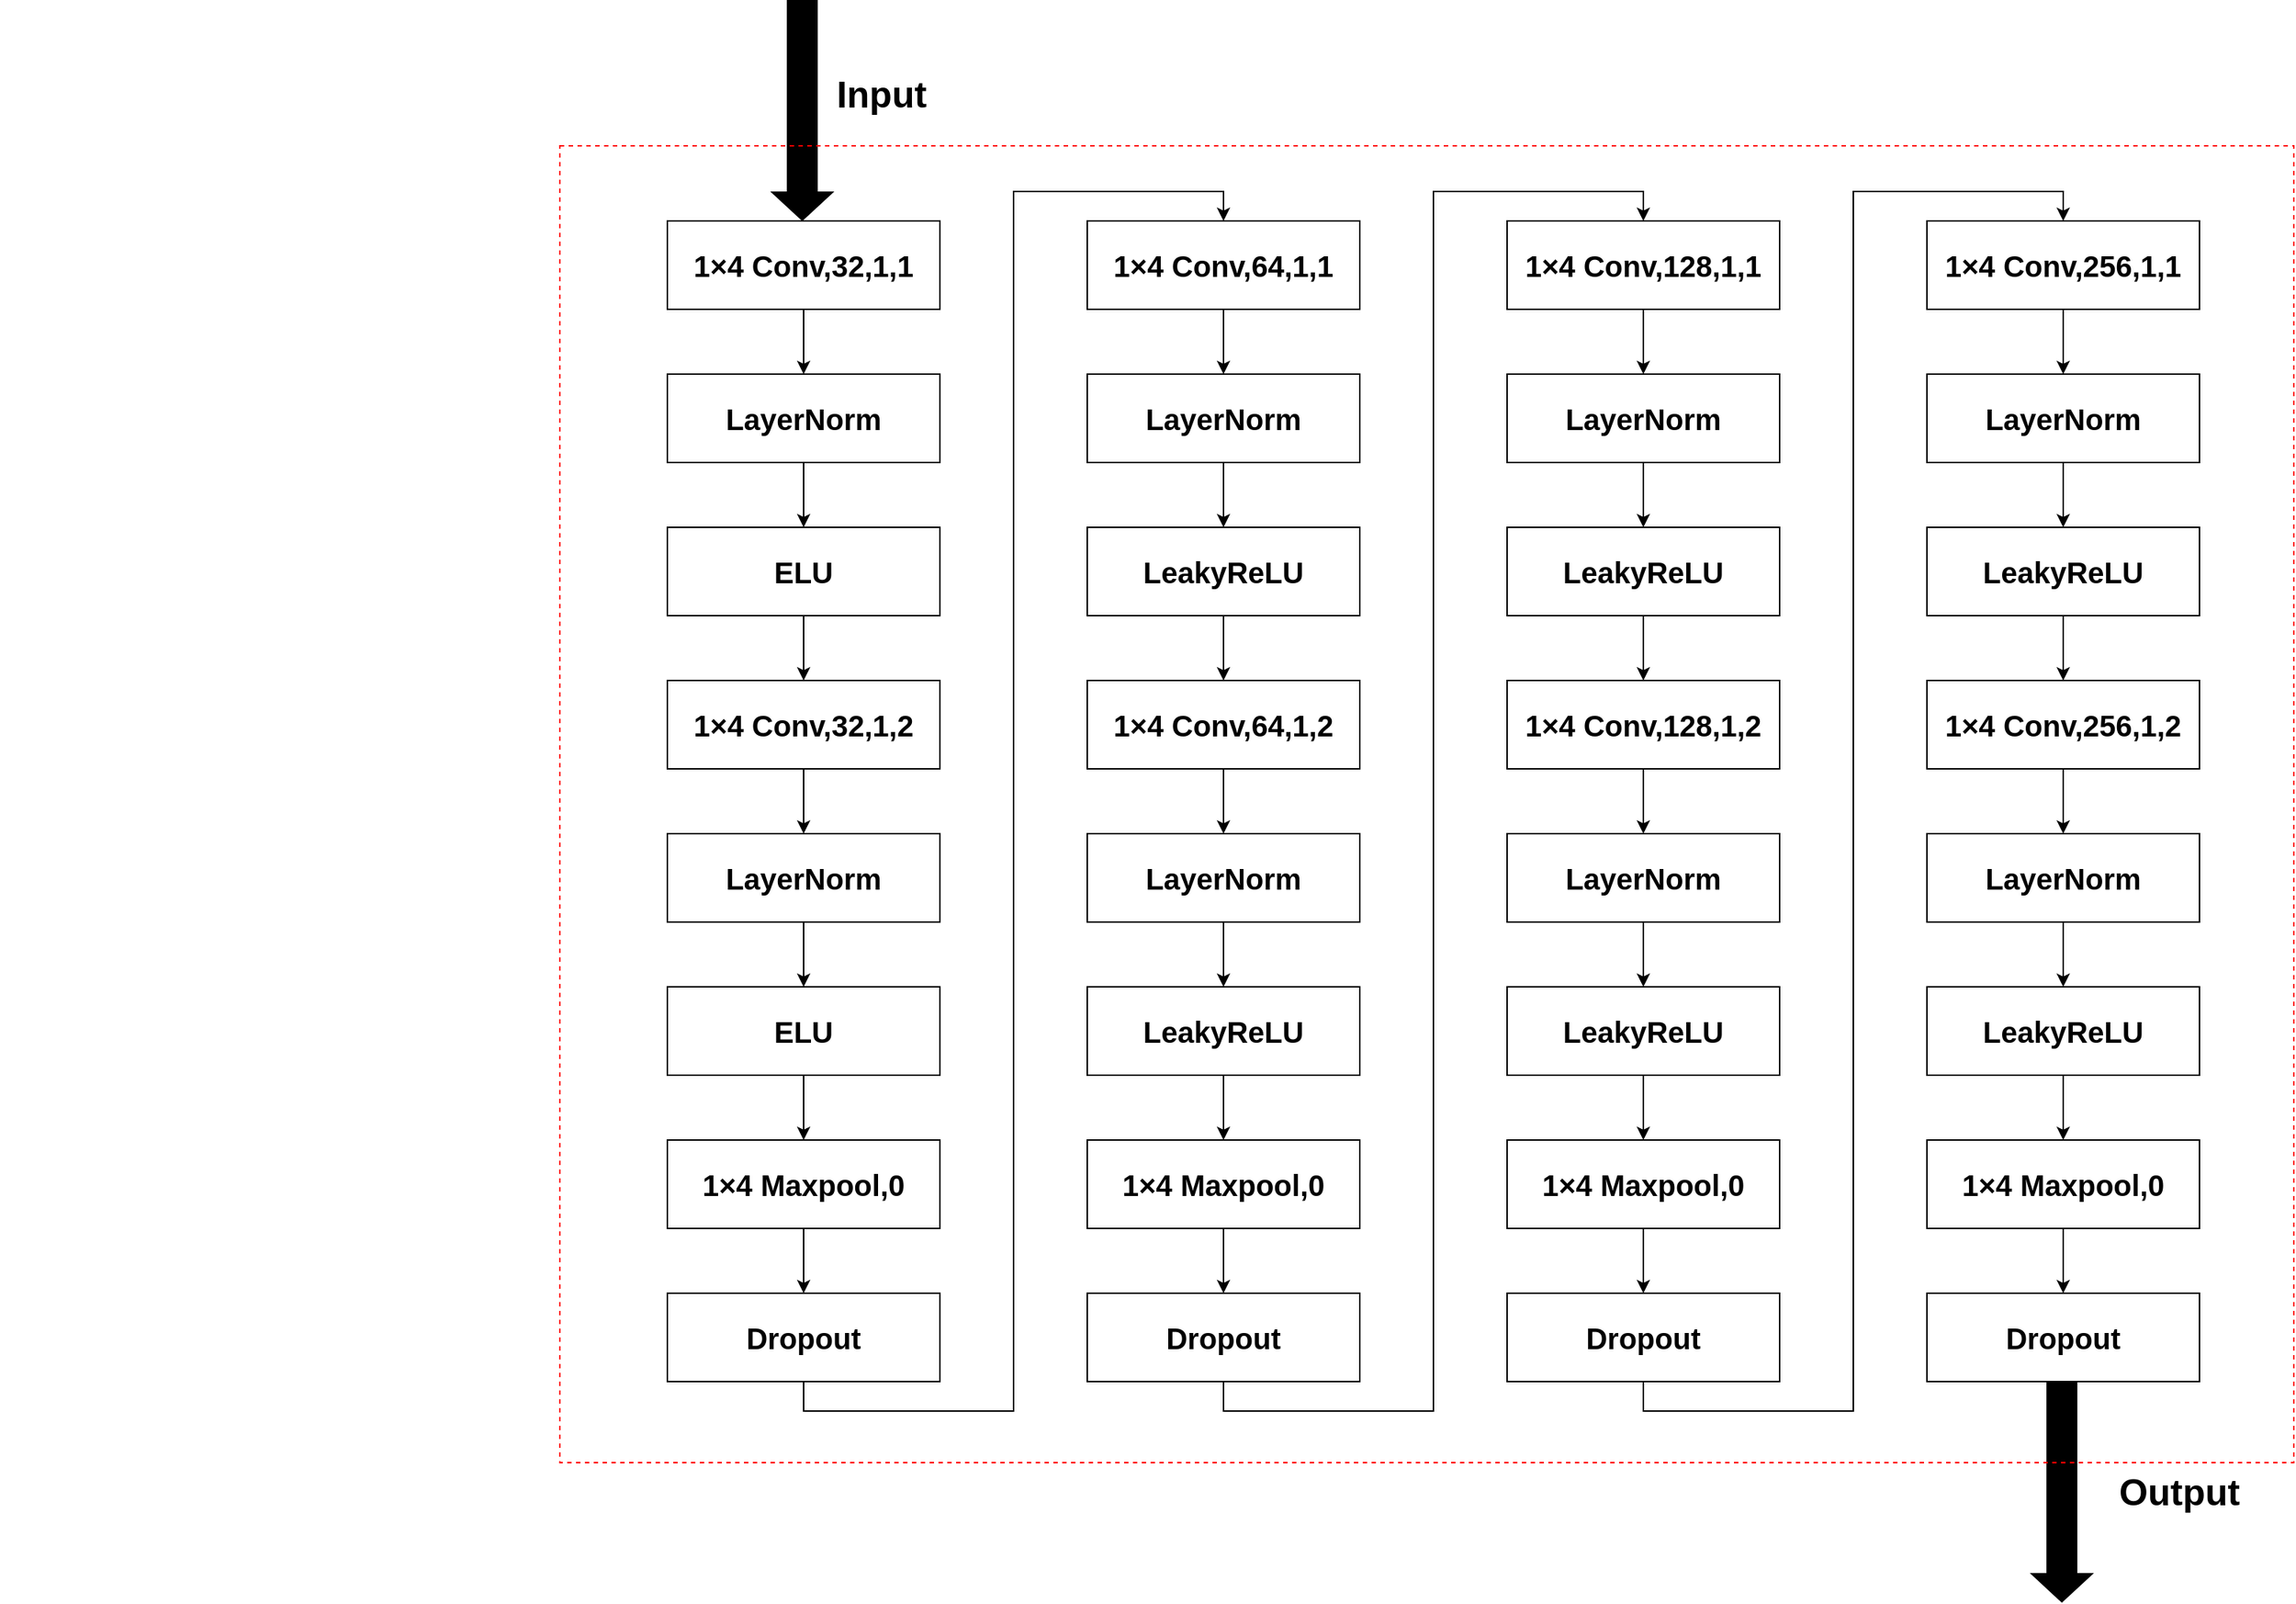 <mxfile version="24.1.0" type="github">
  <diagram name="第 1 页" id="6DrWbeyX54Hoq6Tx1pMQ">
    <mxGraphModel dx="2900" dy="1478" grid="0" gridSize="10" guides="1" tooltips="1" connect="1" arrows="1" fold="1" page="0" pageScale="1" pageWidth="827" pageHeight="1169" math="0" shadow="0">
      <root>
        <mxCell id="0" />
        <mxCell id="1" parent="0" />
        <mxCell id="KZBWOpLFLfcfZ-j2mW6E-1" value="&lt;b&gt;&lt;font style=&quot;font-size: 20px;&quot;&gt;1&lt;/font&gt;&lt;/b&gt;&lt;span&gt;&lt;b&gt;&lt;font style=&quot;font-size: 20px;&quot;&gt;×&lt;/font&gt;&lt;/b&gt;&lt;/span&gt;&lt;b&gt;&lt;font style=&quot;font-size: 20px;&quot;&gt;4 Conv,32,1,1&lt;/font&gt;&lt;/b&gt;" style="rounded=0;whiteSpace=wrap;html=1;" vertex="1" parent="1">
          <mxGeometry x="29" y="95" width="185" height="60" as="geometry" />
        </mxCell>
        <mxCell id="KZBWOpLFLfcfZ-j2mW6E-10" style="edgeStyle=orthogonalEdgeStyle;rounded=0;orthogonalLoop=1;jettySize=auto;html=1;exitX=0.5;exitY=1;exitDx=0;exitDy=0;entryX=0.5;entryY=0;entryDx=0;entryDy=0;" edge="1" parent="1" source="KZBWOpLFLfcfZ-j2mW6E-2" target="KZBWOpLFLfcfZ-j2mW6E-3">
          <mxGeometry relative="1" as="geometry" />
        </mxCell>
        <mxCell id="KZBWOpLFLfcfZ-j2mW6E-2" value="&lt;b&gt;&lt;font style=&quot;font-size: 20px;&quot;&gt;LayerNorm&lt;/font&gt;&lt;/b&gt;" style="rounded=0;whiteSpace=wrap;html=1;" vertex="1" parent="1">
          <mxGeometry x="29" y="199" width="185" height="60" as="geometry" />
        </mxCell>
        <mxCell id="KZBWOpLFLfcfZ-j2mW6E-12" style="edgeStyle=orthogonalEdgeStyle;rounded=0;orthogonalLoop=1;jettySize=auto;html=1;exitX=0.5;exitY=1;exitDx=0;exitDy=0;entryX=0.5;entryY=0;entryDx=0;entryDy=0;" edge="1" parent="1" source="KZBWOpLFLfcfZ-j2mW6E-3" target="KZBWOpLFLfcfZ-j2mW6E-4">
          <mxGeometry relative="1" as="geometry" />
        </mxCell>
        <mxCell id="KZBWOpLFLfcfZ-j2mW6E-3" value="&lt;font style=&quot;font-size: 20px;&quot;&gt;&lt;b&gt;ELU&lt;/b&gt;&lt;/font&gt;" style="rounded=0;whiteSpace=wrap;html=1;" vertex="1" parent="1">
          <mxGeometry x="29" y="303" width="185" height="60" as="geometry" />
        </mxCell>
        <mxCell id="KZBWOpLFLfcfZ-j2mW6E-13" style="edgeStyle=orthogonalEdgeStyle;rounded=0;orthogonalLoop=1;jettySize=auto;html=1;exitX=0.5;exitY=1;exitDx=0;exitDy=0;entryX=0.5;entryY=0;entryDx=0;entryDy=0;" edge="1" parent="1" source="KZBWOpLFLfcfZ-j2mW6E-4" target="KZBWOpLFLfcfZ-j2mW6E-5">
          <mxGeometry relative="1" as="geometry" />
        </mxCell>
        <mxCell id="KZBWOpLFLfcfZ-j2mW6E-4" value="&lt;b&gt;&lt;font style=&quot;font-size: 20px;&quot;&gt;1&lt;/font&gt;&lt;/b&gt;&lt;span&gt;&lt;b&gt;&lt;font style=&quot;font-size: 20px;&quot;&gt;×&lt;/font&gt;&lt;/b&gt;&lt;/span&gt;&lt;b&gt;&lt;font style=&quot;font-size: 20px;&quot;&gt;4 Conv,32,1,2&lt;/font&gt;&lt;/b&gt;" style="rounded=0;whiteSpace=wrap;html=1;" vertex="1" parent="1">
          <mxGeometry x="29" y="407" width="185" height="60" as="geometry" />
        </mxCell>
        <mxCell id="KZBWOpLFLfcfZ-j2mW6E-14" style="edgeStyle=orthogonalEdgeStyle;rounded=0;orthogonalLoop=1;jettySize=auto;html=1;exitX=0.5;exitY=1;exitDx=0;exitDy=0;entryX=0.5;entryY=0;entryDx=0;entryDy=0;" edge="1" parent="1" source="KZBWOpLFLfcfZ-j2mW6E-5" target="KZBWOpLFLfcfZ-j2mW6E-6">
          <mxGeometry relative="1" as="geometry" />
        </mxCell>
        <mxCell id="KZBWOpLFLfcfZ-j2mW6E-5" value="&lt;b&gt;&lt;font style=&quot;font-size: 20px;&quot;&gt;LayerNorm&lt;/font&gt;&lt;/b&gt;" style="rounded=0;whiteSpace=wrap;html=1;" vertex="1" parent="1">
          <mxGeometry x="29" y="511" width="185" height="60" as="geometry" />
        </mxCell>
        <mxCell id="KZBWOpLFLfcfZ-j2mW6E-15" style="edgeStyle=orthogonalEdgeStyle;rounded=0;orthogonalLoop=1;jettySize=auto;html=1;exitX=0.5;exitY=1;exitDx=0;exitDy=0;entryX=0.5;entryY=0;entryDx=0;entryDy=0;" edge="1" parent="1" source="KZBWOpLFLfcfZ-j2mW6E-6" target="KZBWOpLFLfcfZ-j2mW6E-7">
          <mxGeometry relative="1" as="geometry" />
        </mxCell>
        <mxCell id="KZBWOpLFLfcfZ-j2mW6E-6" value="&lt;font style=&quot;font-size: 20px;&quot;&gt;&lt;b&gt;ELU&lt;/b&gt;&lt;/font&gt;" style="rounded=0;whiteSpace=wrap;html=1;" vertex="1" parent="1">
          <mxGeometry x="29" y="615" width="185" height="60" as="geometry" />
        </mxCell>
        <mxCell id="KZBWOpLFLfcfZ-j2mW6E-16" style="edgeStyle=orthogonalEdgeStyle;rounded=0;orthogonalLoop=1;jettySize=auto;html=1;exitX=0.5;exitY=1;exitDx=0;exitDy=0;entryX=0.5;entryY=0;entryDx=0;entryDy=0;" edge="1" parent="1" source="KZBWOpLFLfcfZ-j2mW6E-7" target="KZBWOpLFLfcfZ-j2mW6E-8">
          <mxGeometry relative="1" as="geometry" />
        </mxCell>
        <mxCell id="KZBWOpLFLfcfZ-j2mW6E-7" value="&lt;b&gt;&lt;font style=&quot;font-size: 20px;&quot;&gt;1&lt;/font&gt;&lt;/b&gt;&lt;span&gt;&lt;b&gt;&lt;font style=&quot;font-size: 20px;&quot;&gt;×&lt;/font&gt;&lt;/b&gt;&lt;/span&gt;&lt;b&gt;&lt;font style=&quot;font-size: 20px;&quot;&gt;4 Maxpool,0&lt;/font&gt;&lt;/b&gt;" style="rounded=0;whiteSpace=wrap;html=1;" vertex="1" parent="1">
          <mxGeometry x="29" y="719" width="185" height="60" as="geometry" />
        </mxCell>
        <mxCell id="KZBWOpLFLfcfZ-j2mW6E-63" style="edgeStyle=orthogonalEdgeStyle;rounded=0;orthogonalLoop=1;jettySize=auto;html=1;exitX=0.5;exitY=1;exitDx=0;exitDy=0;entryX=0.5;entryY=0;entryDx=0;entryDy=0;" edge="1" parent="1" source="KZBWOpLFLfcfZ-j2mW6E-8" target="KZBWOpLFLfcfZ-j2mW6E-17">
          <mxGeometry relative="1" as="geometry" />
        </mxCell>
        <mxCell id="KZBWOpLFLfcfZ-j2mW6E-8" value="&lt;b&gt;&lt;font style=&quot;font-size: 20px;&quot;&gt;Dropout&lt;/font&gt;&lt;/b&gt;" style="rounded=0;whiteSpace=wrap;html=1;" vertex="1" parent="1">
          <mxGeometry x="29" y="823" width="185" height="60" as="geometry" />
        </mxCell>
        <mxCell id="KZBWOpLFLfcfZ-j2mW6E-9" value="" style="endArrow=classic;html=1;rounded=0;exitX=0.5;exitY=1;exitDx=0;exitDy=0;" edge="1" parent="1" source="KZBWOpLFLfcfZ-j2mW6E-1" target="KZBWOpLFLfcfZ-j2mW6E-2">
          <mxGeometry width="50" height="50" relative="1" as="geometry">
            <mxPoint x="487" y="474" as="sourcePoint" />
            <mxPoint x="537" y="424" as="targetPoint" />
          </mxGeometry>
        </mxCell>
        <mxCell id="KZBWOpLFLfcfZ-j2mW6E-17" value="&lt;b&gt;&lt;font style=&quot;font-size: 20px;&quot;&gt;1&lt;/font&gt;&lt;/b&gt;&lt;span&gt;&lt;b&gt;&lt;font style=&quot;font-size: 20px;&quot;&gt;×&lt;/font&gt;&lt;/b&gt;&lt;/span&gt;&lt;b&gt;&lt;font style=&quot;font-size: 20px;&quot;&gt;4 Conv,64,1,1&lt;/font&gt;&lt;/b&gt;" style="rounded=0;whiteSpace=wrap;html=1;" vertex="1" parent="1">
          <mxGeometry x="314" y="95" width="185" height="60" as="geometry" />
        </mxCell>
        <mxCell id="KZBWOpLFLfcfZ-j2mW6E-18" style="edgeStyle=orthogonalEdgeStyle;rounded=0;orthogonalLoop=1;jettySize=auto;html=1;exitX=0.5;exitY=1;exitDx=0;exitDy=0;entryX=0.5;entryY=0;entryDx=0;entryDy=0;" edge="1" parent="1" source="KZBWOpLFLfcfZ-j2mW6E-19" target="KZBWOpLFLfcfZ-j2mW6E-21">
          <mxGeometry relative="1" as="geometry" />
        </mxCell>
        <mxCell id="KZBWOpLFLfcfZ-j2mW6E-19" value="&lt;b&gt;&lt;font style=&quot;font-size: 20px;&quot;&gt;LayerNorm&lt;/font&gt;&lt;/b&gt;" style="rounded=0;whiteSpace=wrap;html=1;" vertex="1" parent="1">
          <mxGeometry x="314" y="199" width="185" height="60" as="geometry" />
        </mxCell>
        <mxCell id="KZBWOpLFLfcfZ-j2mW6E-20" style="edgeStyle=orthogonalEdgeStyle;rounded=0;orthogonalLoop=1;jettySize=auto;html=1;exitX=0.5;exitY=1;exitDx=0;exitDy=0;entryX=0.5;entryY=0;entryDx=0;entryDy=0;" edge="1" parent="1" source="KZBWOpLFLfcfZ-j2mW6E-21" target="KZBWOpLFLfcfZ-j2mW6E-23">
          <mxGeometry relative="1" as="geometry" />
        </mxCell>
        <mxCell id="KZBWOpLFLfcfZ-j2mW6E-21" value="&lt;b style=&quot;font-size: 20px;&quot;&gt;LeakyReLU&lt;/b&gt;" style="rounded=0;whiteSpace=wrap;html=1;" vertex="1" parent="1">
          <mxGeometry x="314" y="303" width="185" height="60" as="geometry" />
        </mxCell>
        <mxCell id="KZBWOpLFLfcfZ-j2mW6E-22" style="edgeStyle=orthogonalEdgeStyle;rounded=0;orthogonalLoop=1;jettySize=auto;html=1;exitX=0.5;exitY=1;exitDx=0;exitDy=0;entryX=0.5;entryY=0;entryDx=0;entryDy=0;" edge="1" parent="1" source="KZBWOpLFLfcfZ-j2mW6E-23" target="KZBWOpLFLfcfZ-j2mW6E-25">
          <mxGeometry relative="1" as="geometry" />
        </mxCell>
        <mxCell id="KZBWOpLFLfcfZ-j2mW6E-23" value="&lt;b&gt;&lt;font style=&quot;font-size: 20px;&quot;&gt;1&lt;/font&gt;&lt;/b&gt;&lt;span&gt;&lt;b&gt;&lt;font style=&quot;font-size: 20px;&quot;&gt;×&lt;/font&gt;&lt;/b&gt;&lt;/span&gt;&lt;b&gt;&lt;font style=&quot;font-size: 20px;&quot;&gt;4 Conv,64,1,2&lt;/font&gt;&lt;/b&gt;" style="rounded=0;whiteSpace=wrap;html=1;" vertex="1" parent="1">
          <mxGeometry x="314" y="407" width="185" height="60" as="geometry" />
        </mxCell>
        <mxCell id="KZBWOpLFLfcfZ-j2mW6E-24" style="edgeStyle=orthogonalEdgeStyle;rounded=0;orthogonalLoop=1;jettySize=auto;html=1;exitX=0.5;exitY=1;exitDx=0;exitDy=0;entryX=0.5;entryY=0;entryDx=0;entryDy=0;" edge="1" parent="1" source="KZBWOpLFLfcfZ-j2mW6E-25" target="KZBWOpLFLfcfZ-j2mW6E-27">
          <mxGeometry relative="1" as="geometry" />
        </mxCell>
        <mxCell id="KZBWOpLFLfcfZ-j2mW6E-25" value="&lt;b&gt;&lt;font style=&quot;font-size: 20px;&quot;&gt;LayerNorm&lt;/font&gt;&lt;/b&gt;" style="rounded=0;whiteSpace=wrap;html=1;" vertex="1" parent="1">
          <mxGeometry x="314" y="511" width="185" height="60" as="geometry" />
        </mxCell>
        <mxCell id="KZBWOpLFLfcfZ-j2mW6E-26" style="edgeStyle=orthogonalEdgeStyle;rounded=0;orthogonalLoop=1;jettySize=auto;html=1;exitX=0.5;exitY=1;exitDx=0;exitDy=0;entryX=0.5;entryY=0;entryDx=0;entryDy=0;" edge="1" parent="1" source="KZBWOpLFLfcfZ-j2mW6E-27" target="KZBWOpLFLfcfZ-j2mW6E-29">
          <mxGeometry relative="1" as="geometry" />
        </mxCell>
        <mxCell id="KZBWOpLFLfcfZ-j2mW6E-27" value="&lt;b style=&quot;font-size: 20px;&quot;&gt;LeakyReLU&lt;/b&gt;" style="rounded=0;whiteSpace=wrap;html=1;" vertex="1" parent="1">
          <mxGeometry x="314" y="615" width="185" height="60" as="geometry" />
        </mxCell>
        <mxCell id="KZBWOpLFLfcfZ-j2mW6E-28" style="edgeStyle=orthogonalEdgeStyle;rounded=0;orthogonalLoop=1;jettySize=auto;html=1;exitX=0.5;exitY=1;exitDx=0;exitDy=0;entryX=0.5;entryY=0;entryDx=0;entryDy=0;" edge="1" parent="1" source="KZBWOpLFLfcfZ-j2mW6E-29" target="KZBWOpLFLfcfZ-j2mW6E-30">
          <mxGeometry relative="1" as="geometry" />
        </mxCell>
        <mxCell id="KZBWOpLFLfcfZ-j2mW6E-29" value="&lt;b&gt;&lt;font style=&quot;font-size: 20px;&quot;&gt;1&lt;/font&gt;&lt;/b&gt;&lt;span&gt;&lt;b&gt;&lt;font style=&quot;font-size: 20px;&quot;&gt;×&lt;/font&gt;&lt;/b&gt;&lt;/span&gt;&lt;b&gt;&lt;font style=&quot;font-size: 20px;&quot;&gt;4 Maxpool,0&lt;/font&gt;&lt;/b&gt;" style="rounded=0;whiteSpace=wrap;html=1;" vertex="1" parent="1">
          <mxGeometry x="314" y="719" width="185" height="60" as="geometry" />
        </mxCell>
        <mxCell id="KZBWOpLFLfcfZ-j2mW6E-64" style="edgeStyle=orthogonalEdgeStyle;rounded=0;orthogonalLoop=1;jettySize=auto;html=1;exitX=0.5;exitY=1;exitDx=0;exitDy=0;entryX=0.5;entryY=0;entryDx=0;entryDy=0;" edge="1" parent="1" source="KZBWOpLFLfcfZ-j2mW6E-30" target="KZBWOpLFLfcfZ-j2mW6E-32">
          <mxGeometry relative="1" as="geometry" />
        </mxCell>
        <mxCell id="KZBWOpLFLfcfZ-j2mW6E-30" value="&lt;b&gt;&lt;font style=&quot;font-size: 20px;&quot;&gt;Dropout&lt;/font&gt;&lt;/b&gt;" style="rounded=0;whiteSpace=wrap;html=1;" vertex="1" parent="1">
          <mxGeometry x="314" y="823" width="185" height="60" as="geometry" />
        </mxCell>
        <mxCell id="KZBWOpLFLfcfZ-j2mW6E-31" value="" style="endArrow=classic;html=1;rounded=0;exitX=0.5;exitY=1;exitDx=0;exitDy=0;" edge="1" parent="1" source="KZBWOpLFLfcfZ-j2mW6E-17" target="KZBWOpLFLfcfZ-j2mW6E-19">
          <mxGeometry width="50" height="50" relative="1" as="geometry">
            <mxPoint x="772" y="474" as="sourcePoint" />
            <mxPoint x="822" y="424" as="targetPoint" />
          </mxGeometry>
        </mxCell>
        <mxCell id="KZBWOpLFLfcfZ-j2mW6E-32" value="&lt;b&gt;&lt;font style=&quot;font-size: 20px;&quot;&gt;1&lt;/font&gt;&lt;/b&gt;&lt;span&gt;&lt;b&gt;&lt;font style=&quot;font-size: 20px;&quot;&gt;×&lt;/font&gt;&lt;/b&gt;&lt;/span&gt;&lt;b&gt;&lt;font style=&quot;font-size: 20px;&quot;&gt;4 Conv,128,1,1&lt;/font&gt;&lt;/b&gt;" style="rounded=0;whiteSpace=wrap;html=1;" vertex="1" parent="1">
          <mxGeometry x="599" y="95" width="185" height="60" as="geometry" />
        </mxCell>
        <mxCell id="KZBWOpLFLfcfZ-j2mW6E-33" style="edgeStyle=orthogonalEdgeStyle;rounded=0;orthogonalLoop=1;jettySize=auto;html=1;exitX=0.5;exitY=1;exitDx=0;exitDy=0;entryX=0.5;entryY=0;entryDx=0;entryDy=0;" edge="1" parent="1" source="KZBWOpLFLfcfZ-j2mW6E-34" target="KZBWOpLFLfcfZ-j2mW6E-36">
          <mxGeometry relative="1" as="geometry" />
        </mxCell>
        <mxCell id="KZBWOpLFLfcfZ-j2mW6E-34" value="&lt;b&gt;&lt;font style=&quot;font-size: 20px;&quot;&gt;LayerNorm&lt;/font&gt;&lt;/b&gt;" style="rounded=0;whiteSpace=wrap;html=1;" vertex="1" parent="1">
          <mxGeometry x="599" y="199" width="185" height="60" as="geometry" />
        </mxCell>
        <mxCell id="KZBWOpLFLfcfZ-j2mW6E-35" style="edgeStyle=orthogonalEdgeStyle;rounded=0;orthogonalLoop=1;jettySize=auto;html=1;exitX=0.5;exitY=1;exitDx=0;exitDy=0;entryX=0.5;entryY=0;entryDx=0;entryDy=0;" edge="1" parent="1" source="KZBWOpLFLfcfZ-j2mW6E-36" target="KZBWOpLFLfcfZ-j2mW6E-38">
          <mxGeometry relative="1" as="geometry" />
        </mxCell>
        <mxCell id="KZBWOpLFLfcfZ-j2mW6E-36" value="&lt;b style=&quot;font-size: 20px;&quot;&gt;LeakyReLU&lt;/b&gt;" style="rounded=0;whiteSpace=wrap;html=1;" vertex="1" parent="1">
          <mxGeometry x="599" y="303" width="185" height="60" as="geometry" />
        </mxCell>
        <mxCell id="KZBWOpLFLfcfZ-j2mW6E-37" style="edgeStyle=orthogonalEdgeStyle;rounded=0;orthogonalLoop=1;jettySize=auto;html=1;exitX=0.5;exitY=1;exitDx=0;exitDy=0;entryX=0.5;entryY=0;entryDx=0;entryDy=0;" edge="1" parent="1" source="KZBWOpLFLfcfZ-j2mW6E-38" target="KZBWOpLFLfcfZ-j2mW6E-40">
          <mxGeometry relative="1" as="geometry" />
        </mxCell>
        <mxCell id="KZBWOpLFLfcfZ-j2mW6E-38" value="&lt;b&gt;&lt;font style=&quot;font-size: 20px;&quot;&gt;1&lt;/font&gt;&lt;/b&gt;&lt;span&gt;&lt;b&gt;&lt;font style=&quot;font-size: 20px;&quot;&gt;×&lt;/font&gt;&lt;/b&gt;&lt;/span&gt;&lt;b&gt;&lt;font style=&quot;font-size: 20px;&quot;&gt;4 Conv,128,1,2&lt;/font&gt;&lt;/b&gt;" style="rounded=0;whiteSpace=wrap;html=1;" vertex="1" parent="1">
          <mxGeometry x="599" y="407" width="185" height="60" as="geometry" />
        </mxCell>
        <mxCell id="KZBWOpLFLfcfZ-j2mW6E-39" style="edgeStyle=orthogonalEdgeStyle;rounded=0;orthogonalLoop=1;jettySize=auto;html=1;exitX=0.5;exitY=1;exitDx=0;exitDy=0;entryX=0.5;entryY=0;entryDx=0;entryDy=0;" edge="1" parent="1" source="KZBWOpLFLfcfZ-j2mW6E-40" target="KZBWOpLFLfcfZ-j2mW6E-42">
          <mxGeometry relative="1" as="geometry" />
        </mxCell>
        <mxCell id="KZBWOpLFLfcfZ-j2mW6E-40" value="&lt;b&gt;&lt;font style=&quot;font-size: 20px;&quot;&gt;LayerNorm&lt;/font&gt;&lt;/b&gt;" style="rounded=0;whiteSpace=wrap;html=1;" vertex="1" parent="1">
          <mxGeometry x="599" y="511" width="185" height="60" as="geometry" />
        </mxCell>
        <mxCell id="KZBWOpLFLfcfZ-j2mW6E-41" style="edgeStyle=orthogonalEdgeStyle;rounded=0;orthogonalLoop=1;jettySize=auto;html=1;exitX=0.5;exitY=1;exitDx=0;exitDy=0;entryX=0.5;entryY=0;entryDx=0;entryDy=0;" edge="1" parent="1" source="KZBWOpLFLfcfZ-j2mW6E-42" target="KZBWOpLFLfcfZ-j2mW6E-44">
          <mxGeometry relative="1" as="geometry" />
        </mxCell>
        <mxCell id="KZBWOpLFLfcfZ-j2mW6E-42" value="&lt;b style=&quot;font-size: 20px;&quot;&gt;LeakyReLU&lt;/b&gt;" style="rounded=0;whiteSpace=wrap;html=1;" vertex="1" parent="1">
          <mxGeometry x="599" y="615" width="185" height="60" as="geometry" />
        </mxCell>
        <mxCell id="KZBWOpLFLfcfZ-j2mW6E-43" style="edgeStyle=orthogonalEdgeStyle;rounded=0;orthogonalLoop=1;jettySize=auto;html=1;exitX=0.5;exitY=1;exitDx=0;exitDy=0;entryX=0.5;entryY=0;entryDx=0;entryDy=0;" edge="1" parent="1" source="KZBWOpLFLfcfZ-j2mW6E-44" target="KZBWOpLFLfcfZ-j2mW6E-45">
          <mxGeometry relative="1" as="geometry" />
        </mxCell>
        <mxCell id="KZBWOpLFLfcfZ-j2mW6E-44" value="&lt;b&gt;&lt;font style=&quot;font-size: 20px;&quot;&gt;1&lt;/font&gt;&lt;/b&gt;&lt;span&gt;&lt;b&gt;&lt;font style=&quot;font-size: 20px;&quot;&gt;×&lt;/font&gt;&lt;/b&gt;&lt;/span&gt;&lt;b&gt;&lt;font style=&quot;font-size: 20px;&quot;&gt;4 Maxpool,0&lt;/font&gt;&lt;/b&gt;" style="rounded=0;whiteSpace=wrap;html=1;" vertex="1" parent="1">
          <mxGeometry x="599" y="719" width="185" height="60" as="geometry" />
        </mxCell>
        <mxCell id="KZBWOpLFLfcfZ-j2mW6E-65" style="edgeStyle=orthogonalEdgeStyle;rounded=0;orthogonalLoop=1;jettySize=auto;html=1;exitX=0.5;exitY=1;exitDx=0;exitDy=0;entryX=0.5;entryY=0;entryDx=0;entryDy=0;" edge="1" parent="1" source="KZBWOpLFLfcfZ-j2mW6E-45" target="KZBWOpLFLfcfZ-j2mW6E-47">
          <mxGeometry relative="1" as="geometry" />
        </mxCell>
        <mxCell id="KZBWOpLFLfcfZ-j2mW6E-45" value="&lt;b&gt;&lt;font style=&quot;font-size: 20px;&quot;&gt;Dropout&lt;/font&gt;&lt;/b&gt;" style="rounded=0;whiteSpace=wrap;html=1;" vertex="1" parent="1">
          <mxGeometry x="599" y="823" width="185" height="60" as="geometry" />
        </mxCell>
        <mxCell id="KZBWOpLFLfcfZ-j2mW6E-46" value="" style="endArrow=classic;html=1;rounded=0;exitX=0.5;exitY=1;exitDx=0;exitDy=0;" edge="1" parent="1" source="KZBWOpLFLfcfZ-j2mW6E-32" target="KZBWOpLFLfcfZ-j2mW6E-34">
          <mxGeometry width="50" height="50" relative="1" as="geometry">
            <mxPoint x="1057" y="474" as="sourcePoint" />
            <mxPoint x="1107" y="424" as="targetPoint" />
          </mxGeometry>
        </mxCell>
        <mxCell id="KZBWOpLFLfcfZ-j2mW6E-47" value="&lt;b&gt;&lt;font style=&quot;font-size: 20px;&quot;&gt;1&lt;/font&gt;&lt;/b&gt;&lt;span&gt;&lt;b&gt;&lt;font style=&quot;font-size: 20px;&quot;&gt;×&lt;/font&gt;&lt;/b&gt;&lt;/span&gt;&lt;b&gt;&lt;font style=&quot;font-size: 20px;&quot;&gt;4 Conv,256,1,1&lt;/font&gt;&lt;/b&gt;" style="rounded=0;whiteSpace=wrap;html=1;" vertex="1" parent="1">
          <mxGeometry x="884" y="95" width="185" height="60" as="geometry" />
        </mxCell>
        <mxCell id="KZBWOpLFLfcfZ-j2mW6E-48" style="edgeStyle=orthogonalEdgeStyle;rounded=0;orthogonalLoop=1;jettySize=auto;html=1;exitX=0.5;exitY=1;exitDx=0;exitDy=0;entryX=0.5;entryY=0;entryDx=0;entryDy=0;" edge="1" parent="1" source="KZBWOpLFLfcfZ-j2mW6E-49" target="KZBWOpLFLfcfZ-j2mW6E-51">
          <mxGeometry relative="1" as="geometry" />
        </mxCell>
        <mxCell id="KZBWOpLFLfcfZ-j2mW6E-49" value="&lt;b&gt;&lt;font style=&quot;font-size: 20px;&quot;&gt;LayerNorm&lt;/font&gt;&lt;/b&gt;" style="rounded=0;whiteSpace=wrap;html=1;" vertex="1" parent="1">
          <mxGeometry x="884" y="199" width="185" height="60" as="geometry" />
        </mxCell>
        <mxCell id="KZBWOpLFLfcfZ-j2mW6E-50" style="edgeStyle=orthogonalEdgeStyle;rounded=0;orthogonalLoop=1;jettySize=auto;html=1;exitX=0.5;exitY=1;exitDx=0;exitDy=0;entryX=0.5;entryY=0;entryDx=0;entryDy=0;" edge="1" parent="1" source="KZBWOpLFLfcfZ-j2mW6E-51" target="KZBWOpLFLfcfZ-j2mW6E-53">
          <mxGeometry relative="1" as="geometry" />
        </mxCell>
        <mxCell id="KZBWOpLFLfcfZ-j2mW6E-51" value="&lt;b style=&quot;font-size: 20px;&quot;&gt;LeakyReLU&lt;/b&gt;" style="rounded=0;whiteSpace=wrap;html=1;" vertex="1" parent="1">
          <mxGeometry x="884" y="303" width="185" height="60" as="geometry" />
        </mxCell>
        <mxCell id="KZBWOpLFLfcfZ-j2mW6E-52" style="edgeStyle=orthogonalEdgeStyle;rounded=0;orthogonalLoop=1;jettySize=auto;html=1;exitX=0.5;exitY=1;exitDx=0;exitDy=0;entryX=0.5;entryY=0;entryDx=0;entryDy=0;" edge="1" parent="1" source="KZBWOpLFLfcfZ-j2mW6E-53" target="KZBWOpLFLfcfZ-j2mW6E-55">
          <mxGeometry relative="1" as="geometry" />
        </mxCell>
        <mxCell id="KZBWOpLFLfcfZ-j2mW6E-53" value="&lt;b&gt;&lt;font style=&quot;font-size: 20px;&quot;&gt;1&lt;/font&gt;&lt;/b&gt;&lt;span&gt;&lt;b&gt;&lt;font style=&quot;font-size: 20px;&quot;&gt;×&lt;/font&gt;&lt;/b&gt;&lt;/span&gt;&lt;b&gt;&lt;font style=&quot;font-size: 20px;&quot;&gt;4 Conv,256,1,2&lt;/font&gt;&lt;/b&gt;" style="rounded=0;whiteSpace=wrap;html=1;" vertex="1" parent="1">
          <mxGeometry x="884" y="407" width="185" height="60" as="geometry" />
        </mxCell>
        <mxCell id="KZBWOpLFLfcfZ-j2mW6E-54" style="edgeStyle=orthogonalEdgeStyle;rounded=0;orthogonalLoop=1;jettySize=auto;html=1;exitX=0.5;exitY=1;exitDx=0;exitDy=0;entryX=0.5;entryY=0;entryDx=0;entryDy=0;" edge="1" parent="1" source="KZBWOpLFLfcfZ-j2mW6E-55" target="KZBWOpLFLfcfZ-j2mW6E-57">
          <mxGeometry relative="1" as="geometry" />
        </mxCell>
        <mxCell id="KZBWOpLFLfcfZ-j2mW6E-55" value="&lt;b&gt;&lt;font style=&quot;font-size: 20px;&quot;&gt;LayerNorm&lt;/font&gt;&lt;/b&gt;" style="rounded=0;whiteSpace=wrap;html=1;" vertex="1" parent="1">
          <mxGeometry x="884" y="511" width="185" height="60" as="geometry" />
        </mxCell>
        <mxCell id="KZBWOpLFLfcfZ-j2mW6E-56" style="edgeStyle=orthogonalEdgeStyle;rounded=0;orthogonalLoop=1;jettySize=auto;html=1;exitX=0.5;exitY=1;exitDx=0;exitDy=0;entryX=0.5;entryY=0;entryDx=0;entryDy=0;" edge="1" parent="1" source="KZBWOpLFLfcfZ-j2mW6E-57" target="KZBWOpLFLfcfZ-j2mW6E-59">
          <mxGeometry relative="1" as="geometry" />
        </mxCell>
        <mxCell id="KZBWOpLFLfcfZ-j2mW6E-57" value="&lt;b style=&quot;font-size: 20px;&quot;&gt;LeakyReLU&lt;/b&gt;" style="rounded=0;whiteSpace=wrap;html=1;" vertex="1" parent="1">
          <mxGeometry x="884" y="615" width="185" height="60" as="geometry" />
        </mxCell>
        <mxCell id="KZBWOpLFLfcfZ-j2mW6E-58" style="edgeStyle=orthogonalEdgeStyle;rounded=0;orthogonalLoop=1;jettySize=auto;html=1;exitX=0.5;exitY=1;exitDx=0;exitDy=0;entryX=0.5;entryY=0;entryDx=0;entryDy=0;" edge="1" parent="1" source="KZBWOpLFLfcfZ-j2mW6E-59" target="KZBWOpLFLfcfZ-j2mW6E-60">
          <mxGeometry relative="1" as="geometry" />
        </mxCell>
        <mxCell id="KZBWOpLFLfcfZ-j2mW6E-59" value="&lt;b&gt;&lt;font style=&quot;font-size: 20px;&quot;&gt;1&lt;/font&gt;&lt;/b&gt;&lt;span&gt;&lt;b&gt;&lt;font style=&quot;font-size: 20px;&quot;&gt;×&lt;/font&gt;&lt;/b&gt;&lt;/span&gt;&lt;b&gt;&lt;font style=&quot;font-size: 20px;&quot;&gt;4 Maxpool,0&lt;/font&gt;&lt;/b&gt;" style="rounded=0;whiteSpace=wrap;html=1;" vertex="1" parent="1">
          <mxGeometry x="884" y="719" width="185" height="60" as="geometry" />
        </mxCell>
        <mxCell id="KZBWOpLFLfcfZ-j2mW6E-60" value="&lt;b&gt;&lt;font style=&quot;font-size: 20px;&quot;&gt;Dropout&lt;/font&gt;&lt;/b&gt;" style="rounded=0;whiteSpace=wrap;html=1;" vertex="1" parent="1">
          <mxGeometry x="884" y="823" width="185" height="60" as="geometry" />
        </mxCell>
        <mxCell id="KZBWOpLFLfcfZ-j2mW6E-61" value="" style="endArrow=classic;html=1;rounded=0;exitX=0.5;exitY=1;exitDx=0;exitDy=0;" edge="1" parent="1" source="KZBWOpLFLfcfZ-j2mW6E-47" target="KZBWOpLFLfcfZ-j2mW6E-49">
          <mxGeometry width="50" height="50" relative="1" as="geometry">
            <mxPoint x="1342" y="474" as="sourcePoint" />
            <mxPoint x="1392" y="424" as="targetPoint" />
          </mxGeometry>
        </mxCell>
        <mxCell id="KZBWOpLFLfcfZ-j2mW6E-70" value="" style="shape=flexArrow;endArrow=classic;html=1;rounded=0;entryX=0.5;entryY=0;entryDx=0;entryDy=0;exitX=0.5;exitY=1;exitDx=0;exitDy=0;sourcePerimeterSpacing=0;width=20;fillColor=#000000;" edge="1" parent="1">
          <mxGeometry width="50" height="50" relative="1" as="geometry">
            <mxPoint x="975.59" y="883" as="sourcePoint" />
            <mxPoint x="975.59" y="1033" as="targetPoint" />
          </mxGeometry>
        </mxCell>
        <mxCell id="KZBWOpLFLfcfZ-j2mW6E-71" value="" style="shape=flexArrow;endArrow=classic;html=1;rounded=0;entryX=0.5;entryY=0;entryDx=0;entryDy=0;exitX=0.5;exitY=1;exitDx=0;exitDy=0;sourcePerimeterSpacing=0;width=20;fillColor=#000000;" edge="1" parent="1">
          <mxGeometry width="50" height="50" relative="1" as="geometry">
            <mxPoint x="120.59" y="-55" as="sourcePoint" />
            <mxPoint x="120.59" y="95" as="targetPoint" />
          </mxGeometry>
        </mxCell>
        <mxCell id="KZBWOpLFLfcfZ-j2mW6E-72" value="&lt;b&gt;&lt;font style=&quot;font-size: 25px;&quot;&gt;Input&lt;/font&gt;&lt;/b&gt;" style="edgeLabel;html=1;align=center;verticalAlign=middle;resizable=0;points=[];" vertex="1" connectable="0" parent="KZBWOpLFLfcfZ-j2mW6E-71">
          <mxGeometry x="-0.606" y="9" relative="1" as="geometry">
            <mxPoint x="44" y="33" as="offset" />
          </mxGeometry>
        </mxCell>
        <mxCell id="KZBWOpLFLfcfZ-j2mW6E-73" value="&lt;b&gt;&lt;font style=&quot;font-size: 25px;&quot;&gt;Output&lt;/font&gt;&lt;/b&gt;" style="edgeLabel;html=1;align=center;verticalAlign=middle;resizable=0;points=[];" vertex="1" connectable="0" parent="1">
          <mxGeometry x="1041" y="975.001" as="geometry">
            <mxPoint x="14" y="-18" as="offset" />
          </mxGeometry>
        </mxCell>
        <mxCell id="KZBWOpLFLfcfZ-j2mW6E-76" value="" style="rounded=0;whiteSpace=wrap;html=1;opacity=0;strokeWidth=14;" vertex="1" parent="1">
          <mxGeometry x="-417" y="270" width="176" height="178" as="geometry" />
        </mxCell>
        <mxCell id="KZBWOpLFLfcfZ-j2mW6E-79" value="" style="rounded=0;whiteSpace=wrap;html=1;fillColor=none;strokeColor=#ff0000;dashed=1;" vertex="1" parent="1">
          <mxGeometry x="-44" y="44" width="1177" height="894" as="geometry" />
        </mxCell>
      </root>
    </mxGraphModel>
  </diagram>
</mxfile>
